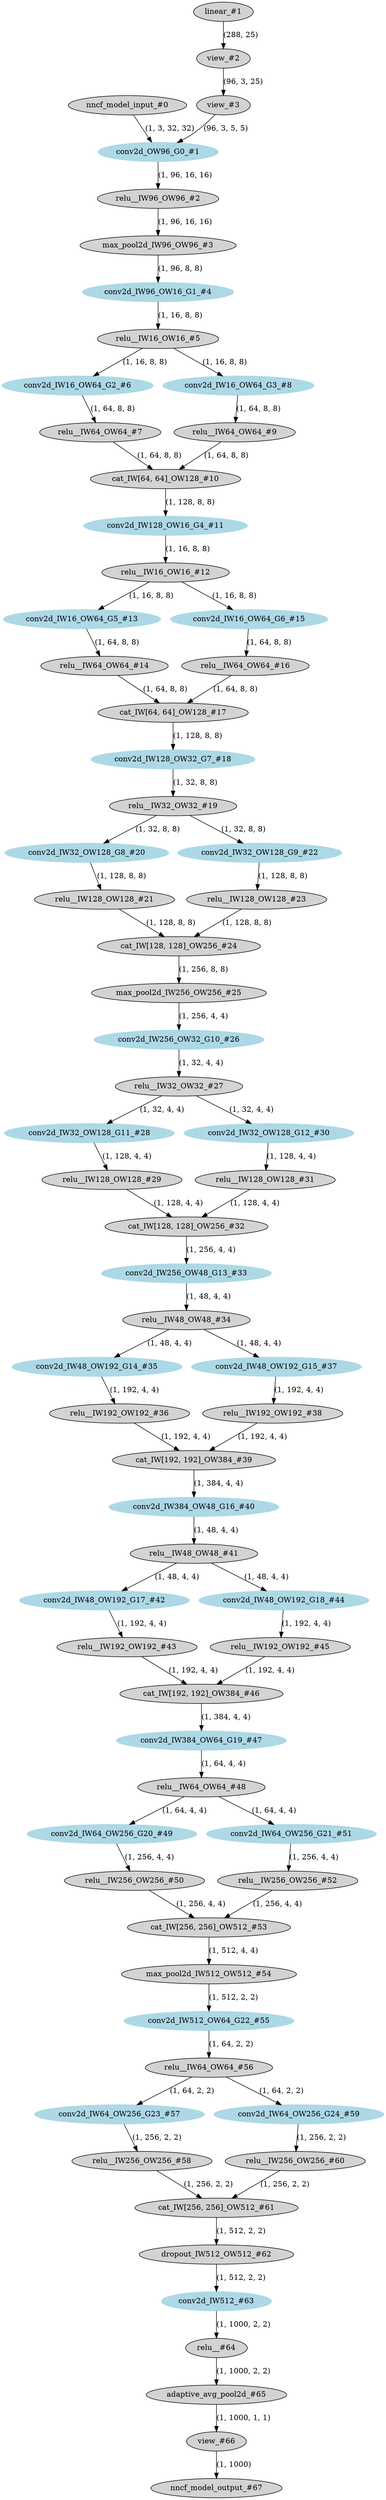 strict digraph  {
"0 /nncf_model_input_0" [id=0, label="nncf_model_input_#0", style=filled, type=nncf_model_input];
"1 SqueezeNet/Sequential[features]/NNCFConv2d[0]/ModuleDict[pre_ops]/UpdateWeight[3]/ElasticKernelConv2DOp[op]/linear_0" [id=1, label="linear_#1", style=filled, type=linear];
"2 SqueezeNet/Sequential[features]/NNCFConv2d[0]/ModuleDict[pre_ops]/UpdateWeight[3]/ElasticKernelConv2DOp[op]/view_0" [id=2, label="view_#2", style=filled, type=view];
"3 SqueezeNet/Sequential[features]/NNCFConv2d[0]/ModuleDict[pre_ops]/UpdateWeight[3]/ElasticKernelConv2DOp[op]/view_1" [id=3, label="view_#3", style=filled, type=view];
"4 SqueezeNet/Sequential[features]/NNCFConv2d[0]/conv2d_0" [color=lightblue, id=4, label="conv2d_OW96_G0_#1", style=filled, type=conv2d];
"5 SqueezeNet/Sequential[features]/ReLU[1]/relu__0" [id=5, label="relu__IW96_OW96_#2", style=filled, type=relu_];
"6 SqueezeNet/Sequential[features]/MaxPool2d[2]/max_pool2d_0" [id=6, label="max_pool2d_IW96_OW96_#3", style=filled, type=max_pool2d];
"7 SqueezeNet/Sequential[features]/Fire[3]/NNCFConv2d[squeeze]/conv2d_0" [color=lightblue, id=7, label="conv2d_IW96_OW16_G1_#4", style=filled, type=conv2d];
"8 SqueezeNet/Sequential[features]/Fire[3]/ReLU[squeeze_activation]/relu__0" [id=8, label="relu__IW16_OW16_#5", style=filled, type=relu_];
"9 SqueezeNet/Sequential[features]/Fire[3]/NNCFConv2d[expand1x1]/conv2d_0" [color=lightblue, id=9, label="conv2d_IW16_OW64_G2_#6", style=filled, type=conv2d];
"10 SqueezeNet/Sequential[features]/Fire[3]/ReLU[expand1x1_activation]/relu__0" [id=10, label="relu__IW64_OW64_#7", style=filled, type=relu_];
"11 SqueezeNet/Sequential[features]/Fire[3]/NNCFConv2d[expand3x3]/conv2d_0" [color=lightblue, id=11, label="conv2d_IW16_OW64_G3_#8", style=filled, type=conv2d];
"12 SqueezeNet/Sequential[features]/Fire[3]/ReLU[expand3x3_activation]/relu__0" [id=12, label="relu__IW64_OW64_#9", style=filled, type=relu_];
"13 SqueezeNet/Sequential[features]/Fire[3]/cat_0" [id=13, label="cat_IW[64, 64]_OW128_#10", style=filled, type=cat];
"14 SqueezeNet/Sequential[features]/Fire[4]/NNCFConv2d[squeeze]/conv2d_0" [color=lightblue, id=14, label="conv2d_IW128_OW16_G4_#11", style=filled, type=conv2d];
"15 SqueezeNet/Sequential[features]/Fire[4]/ReLU[squeeze_activation]/relu__0" [id=15, label="relu__IW16_OW16_#12", style=filled, type=relu_];
"16 SqueezeNet/Sequential[features]/Fire[4]/NNCFConv2d[expand1x1]/conv2d_0" [color=lightblue, id=16, label="conv2d_IW16_OW64_G5_#13", style=filled, type=conv2d];
"17 SqueezeNet/Sequential[features]/Fire[4]/ReLU[expand1x1_activation]/relu__0" [id=17, label="relu__IW64_OW64_#14", style=filled, type=relu_];
"18 SqueezeNet/Sequential[features]/Fire[4]/NNCFConv2d[expand3x3]/conv2d_0" [color=lightblue, id=18, label="conv2d_IW16_OW64_G6_#15", style=filled, type=conv2d];
"19 SqueezeNet/Sequential[features]/Fire[4]/ReLU[expand3x3_activation]/relu__0" [id=19, label="relu__IW64_OW64_#16", style=filled, type=relu_];
"20 SqueezeNet/Sequential[features]/Fire[4]/cat_0" [id=20, label="cat_IW[64, 64]_OW128_#17", style=filled, type=cat];
"21 SqueezeNet/Sequential[features]/Fire[5]/NNCFConv2d[squeeze]/conv2d_0" [color=lightblue, id=21, label="conv2d_IW128_OW32_G7_#18", style=filled, type=conv2d];
"22 SqueezeNet/Sequential[features]/Fire[5]/ReLU[squeeze_activation]/relu__0" [id=22, label="relu__IW32_OW32_#19", style=filled, type=relu_];
"23 SqueezeNet/Sequential[features]/Fire[5]/NNCFConv2d[expand1x1]/conv2d_0" [color=lightblue, id=23, label="conv2d_IW32_OW128_G8_#20", style=filled, type=conv2d];
"24 SqueezeNet/Sequential[features]/Fire[5]/ReLU[expand1x1_activation]/relu__0" [id=24, label="relu__IW128_OW128_#21", style=filled, type=relu_];
"25 SqueezeNet/Sequential[features]/Fire[5]/NNCFConv2d[expand3x3]/conv2d_0" [color=lightblue, id=25, label="conv2d_IW32_OW128_G9_#22", style=filled, type=conv2d];
"26 SqueezeNet/Sequential[features]/Fire[5]/ReLU[expand3x3_activation]/relu__0" [id=26, label="relu__IW128_OW128_#23", style=filled, type=relu_];
"27 SqueezeNet/Sequential[features]/Fire[5]/cat_0" [id=27, label="cat_IW[128, 128]_OW256_#24", style=filled, type=cat];
"28 SqueezeNet/Sequential[features]/MaxPool2d[6]/max_pool2d_0" [id=28, label="max_pool2d_IW256_OW256_#25", style=filled, type=max_pool2d];
"29 SqueezeNet/Sequential[features]/Fire[7]/NNCFConv2d[squeeze]/conv2d_0" [color=lightblue, id=29, label="conv2d_IW256_OW32_G10_#26", style=filled, type=conv2d];
"30 SqueezeNet/Sequential[features]/Fire[7]/ReLU[squeeze_activation]/relu__0" [id=30, label="relu__IW32_OW32_#27", style=filled, type=relu_];
"31 SqueezeNet/Sequential[features]/Fire[7]/NNCFConv2d[expand1x1]/conv2d_0" [color=lightblue, id=31, label="conv2d_IW32_OW128_G11_#28", style=filled, type=conv2d];
"32 SqueezeNet/Sequential[features]/Fire[7]/ReLU[expand1x1_activation]/relu__0" [id=32, label="relu__IW128_OW128_#29", style=filled, type=relu_];
"33 SqueezeNet/Sequential[features]/Fire[7]/NNCFConv2d[expand3x3]/conv2d_0" [color=lightblue, id=33, label="conv2d_IW32_OW128_G12_#30", style=filled, type=conv2d];
"34 SqueezeNet/Sequential[features]/Fire[7]/ReLU[expand3x3_activation]/relu__0" [id=34, label="relu__IW128_OW128_#31", style=filled, type=relu_];
"35 SqueezeNet/Sequential[features]/Fire[7]/cat_0" [id=35, label="cat_IW[128, 128]_OW256_#32", style=filled, type=cat];
"36 SqueezeNet/Sequential[features]/Fire[8]/NNCFConv2d[squeeze]/conv2d_0" [color=lightblue, id=36, label="conv2d_IW256_OW48_G13_#33", style=filled, type=conv2d];
"37 SqueezeNet/Sequential[features]/Fire[8]/ReLU[squeeze_activation]/relu__0" [id=37, label="relu__IW48_OW48_#34", style=filled, type=relu_];
"38 SqueezeNet/Sequential[features]/Fire[8]/NNCFConv2d[expand1x1]/conv2d_0" [color=lightblue, id=38, label="conv2d_IW48_OW192_G14_#35", style=filled, type=conv2d];
"39 SqueezeNet/Sequential[features]/Fire[8]/ReLU[expand1x1_activation]/relu__0" [id=39, label="relu__IW192_OW192_#36", style=filled, type=relu_];
"40 SqueezeNet/Sequential[features]/Fire[8]/NNCFConv2d[expand3x3]/conv2d_0" [color=lightblue, id=40, label="conv2d_IW48_OW192_G15_#37", style=filled, type=conv2d];
"41 SqueezeNet/Sequential[features]/Fire[8]/ReLU[expand3x3_activation]/relu__0" [id=41, label="relu__IW192_OW192_#38", style=filled, type=relu_];
"42 SqueezeNet/Sequential[features]/Fire[8]/cat_0" [id=42, label="cat_IW[192, 192]_OW384_#39", style=filled, type=cat];
"43 SqueezeNet/Sequential[features]/Fire[9]/NNCFConv2d[squeeze]/conv2d_0" [color=lightblue, id=43, label="conv2d_IW384_OW48_G16_#40", style=filled, type=conv2d];
"44 SqueezeNet/Sequential[features]/Fire[9]/ReLU[squeeze_activation]/relu__0" [id=44, label="relu__IW48_OW48_#41", style=filled, type=relu_];
"45 SqueezeNet/Sequential[features]/Fire[9]/NNCFConv2d[expand1x1]/conv2d_0" [color=lightblue, id=45, label="conv2d_IW48_OW192_G17_#42", style=filled, type=conv2d];
"46 SqueezeNet/Sequential[features]/Fire[9]/ReLU[expand1x1_activation]/relu__0" [id=46, label="relu__IW192_OW192_#43", style=filled, type=relu_];
"47 SqueezeNet/Sequential[features]/Fire[9]/NNCFConv2d[expand3x3]/conv2d_0" [color=lightblue, id=47, label="conv2d_IW48_OW192_G18_#44", style=filled, type=conv2d];
"48 SqueezeNet/Sequential[features]/Fire[9]/ReLU[expand3x3_activation]/relu__0" [id=48, label="relu__IW192_OW192_#45", style=filled, type=relu_];
"49 SqueezeNet/Sequential[features]/Fire[9]/cat_0" [id=49, label="cat_IW[192, 192]_OW384_#46", style=filled, type=cat];
"50 SqueezeNet/Sequential[features]/Fire[10]/NNCFConv2d[squeeze]/conv2d_0" [color=lightblue, id=50, label="conv2d_IW384_OW64_G19_#47", style=filled, type=conv2d];
"51 SqueezeNet/Sequential[features]/Fire[10]/ReLU[squeeze_activation]/relu__0" [id=51, label="relu__IW64_OW64_#48", style=filled, type=relu_];
"52 SqueezeNet/Sequential[features]/Fire[10]/NNCFConv2d[expand1x1]/conv2d_0" [color=lightblue, id=52, label="conv2d_IW64_OW256_G20_#49", style=filled, type=conv2d];
"53 SqueezeNet/Sequential[features]/Fire[10]/ReLU[expand1x1_activation]/relu__0" [id=53, label="relu__IW256_OW256_#50", style=filled, type=relu_];
"54 SqueezeNet/Sequential[features]/Fire[10]/NNCFConv2d[expand3x3]/conv2d_0" [color=lightblue, id=54, label="conv2d_IW64_OW256_G21_#51", style=filled, type=conv2d];
"55 SqueezeNet/Sequential[features]/Fire[10]/ReLU[expand3x3_activation]/relu__0" [id=55, label="relu__IW256_OW256_#52", style=filled, type=relu_];
"56 SqueezeNet/Sequential[features]/Fire[10]/cat_0" [id=56, label="cat_IW[256, 256]_OW512_#53", style=filled, type=cat];
"57 SqueezeNet/Sequential[features]/MaxPool2d[11]/max_pool2d_0" [id=57, label="max_pool2d_IW512_OW512_#54", style=filled, type=max_pool2d];
"58 SqueezeNet/Sequential[features]/Fire[12]/NNCFConv2d[squeeze]/conv2d_0" [color=lightblue, id=58, label="conv2d_IW512_OW64_G22_#55", style=filled, type=conv2d];
"59 SqueezeNet/Sequential[features]/Fire[12]/ReLU[squeeze_activation]/relu__0" [id=59, label="relu__IW64_OW64_#56", style=filled, type=relu_];
"60 SqueezeNet/Sequential[features]/Fire[12]/NNCFConv2d[expand1x1]/conv2d_0" [color=lightblue, id=60, label="conv2d_IW64_OW256_G23_#57", style=filled, type=conv2d];
"61 SqueezeNet/Sequential[features]/Fire[12]/ReLU[expand1x1_activation]/relu__0" [id=61, label="relu__IW256_OW256_#58", style=filled, type=relu_];
"62 SqueezeNet/Sequential[features]/Fire[12]/NNCFConv2d[expand3x3]/conv2d_0" [color=lightblue, id=62, label="conv2d_IW64_OW256_G24_#59", style=filled, type=conv2d];
"63 SqueezeNet/Sequential[features]/Fire[12]/ReLU[expand3x3_activation]/relu__0" [id=63, label="relu__IW256_OW256_#60", style=filled, type=relu_];
"64 SqueezeNet/Sequential[features]/Fire[12]/cat_0" [id=64, label="cat_IW[256, 256]_OW512_#61", style=filled, type=cat];
"65 SqueezeNet/Sequential[classifier]/Dropout[0]/dropout_0" [id=65, label="dropout_IW512_OW512_#62", style=filled, type=dropout];
"66 SqueezeNet/Sequential[classifier]/NNCFConv2d[1]/conv2d_0" [color=lightblue, id=66, label="conv2d_IW512_#63", style=filled, type=conv2d];
"67 SqueezeNet/Sequential[classifier]/ReLU[2]/relu__0" [id=67, label="relu__#64", style=filled, type=relu_];
"68 SqueezeNet/Sequential[classifier]/AdaptiveAvgPool2d[3]/adaptive_avg_pool2d_0" [id=68, label="adaptive_avg_pool2d_#65", style=filled, type=adaptive_avg_pool2d];
"69 SqueezeNet/view_0" [id=69, label="view_#66", style=filled, type=view];
"70 /nncf_model_output_0" [id=70, label="nncf_model_output_#67", style=filled, type=nncf_model_output];
"0 /nncf_model_input_0" -> "4 SqueezeNet/Sequential[features]/NNCFConv2d[0]/conv2d_0"  [label="(1, 3, 32, 32)", style=solid];
"1 SqueezeNet/Sequential[features]/NNCFConv2d[0]/ModuleDict[pre_ops]/UpdateWeight[3]/ElasticKernelConv2DOp[op]/linear_0" -> "2 SqueezeNet/Sequential[features]/NNCFConv2d[0]/ModuleDict[pre_ops]/UpdateWeight[3]/ElasticKernelConv2DOp[op]/view_0"  [label="(288, 25)", style=solid];
"2 SqueezeNet/Sequential[features]/NNCFConv2d[0]/ModuleDict[pre_ops]/UpdateWeight[3]/ElasticKernelConv2DOp[op]/view_0" -> "3 SqueezeNet/Sequential[features]/NNCFConv2d[0]/ModuleDict[pre_ops]/UpdateWeight[3]/ElasticKernelConv2DOp[op]/view_1"  [label="(96, 3, 25)", style=solid];
"3 SqueezeNet/Sequential[features]/NNCFConv2d[0]/ModuleDict[pre_ops]/UpdateWeight[3]/ElasticKernelConv2DOp[op]/view_1" -> "4 SqueezeNet/Sequential[features]/NNCFConv2d[0]/conv2d_0"  [label="(96, 3, 5, 5)", style=solid];
"4 SqueezeNet/Sequential[features]/NNCFConv2d[0]/conv2d_0" -> "5 SqueezeNet/Sequential[features]/ReLU[1]/relu__0"  [label="(1, 96, 16, 16)", style=solid];
"5 SqueezeNet/Sequential[features]/ReLU[1]/relu__0" -> "6 SqueezeNet/Sequential[features]/MaxPool2d[2]/max_pool2d_0"  [label="(1, 96, 16, 16)", style=solid];
"6 SqueezeNet/Sequential[features]/MaxPool2d[2]/max_pool2d_0" -> "7 SqueezeNet/Sequential[features]/Fire[3]/NNCFConv2d[squeeze]/conv2d_0"  [label="(1, 96, 8, 8)", style=solid];
"7 SqueezeNet/Sequential[features]/Fire[3]/NNCFConv2d[squeeze]/conv2d_0" -> "8 SqueezeNet/Sequential[features]/Fire[3]/ReLU[squeeze_activation]/relu__0"  [label="(1, 16, 8, 8)", style=solid];
"8 SqueezeNet/Sequential[features]/Fire[3]/ReLU[squeeze_activation]/relu__0" -> "9 SqueezeNet/Sequential[features]/Fire[3]/NNCFConv2d[expand1x1]/conv2d_0"  [label="(1, 16, 8, 8)", style=solid];
"8 SqueezeNet/Sequential[features]/Fire[3]/ReLU[squeeze_activation]/relu__0" -> "11 SqueezeNet/Sequential[features]/Fire[3]/NNCFConv2d[expand3x3]/conv2d_0"  [label="(1, 16, 8, 8)", style=solid];
"9 SqueezeNet/Sequential[features]/Fire[3]/NNCFConv2d[expand1x1]/conv2d_0" -> "10 SqueezeNet/Sequential[features]/Fire[3]/ReLU[expand1x1_activation]/relu__0"  [label="(1, 64, 8, 8)", style=solid];
"10 SqueezeNet/Sequential[features]/Fire[3]/ReLU[expand1x1_activation]/relu__0" -> "13 SqueezeNet/Sequential[features]/Fire[3]/cat_0"  [label="(1, 64, 8, 8)", style=solid];
"11 SqueezeNet/Sequential[features]/Fire[3]/NNCFConv2d[expand3x3]/conv2d_0" -> "12 SqueezeNet/Sequential[features]/Fire[3]/ReLU[expand3x3_activation]/relu__0"  [label="(1, 64, 8, 8)", style=solid];
"12 SqueezeNet/Sequential[features]/Fire[3]/ReLU[expand3x3_activation]/relu__0" -> "13 SqueezeNet/Sequential[features]/Fire[3]/cat_0"  [label="(1, 64, 8, 8)", style=solid];
"13 SqueezeNet/Sequential[features]/Fire[3]/cat_0" -> "14 SqueezeNet/Sequential[features]/Fire[4]/NNCFConv2d[squeeze]/conv2d_0"  [label="(1, 128, 8, 8)", style=solid];
"14 SqueezeNet/Sequential[features]/Fire[4]/NNCFConv2d[squeeze]/conv2d_0" -> "15 SqueezeNet/Sequential[features]/Fire[4]/ReLU[squeeze_activation]/relu__0"  [label="(1, 16, 8, 8)", style=solid];
"15 SqueezeNet/Sequential[features]/Fire[4]/ReLU[squeeze_activation]/relu__0" -> "16 SqueezeNet/Sequential[features]/Fire[4]/NNCFConv2d[expand1x1]/conv2d_0"  [label="(1, 16, 8, 8)", style=solid];
"15 SqueezeNet/Sequential[features]/Fire[4]/ReLU[squeeze_activation]/relu__0" -> "18 SqueezeNet/Sequential[features]/Fire[4]/NNCFConv2d[expand3x3]/conv2d_0"  [label="(1, 16, 8, 8)", style=solid];
"16 SqueezeNet/Sequential[features]/Fire[4]/NNCFConv2d[expand1x1]/conv2d_0" -> "17 SqueezeNet/Sequential[features]/Fire[4]/ReLU[expand1x1_activation]/relu__0"  [label="(1, 64, 8, 8)", style=solid];
"17 SqueezeNet/Sequential[features]/Fire[4]/ReLU[expand1x1_activation]/relu__0" -> "20 SqueezeNet/Sequential[features]/Fire[4]/cat_0"  [label="(1, 64, 8, 8)", style=solid];
"18 SqueezeNet/Sequential[features]/Fire[4]/NNCFConv2d[expand3x3]/conv2d_0" -> "19 SqueezeNet/Sequential[features]/Fire[4]/ReLU[expand3x3_activation]/relu__0"  [label="(1, 64, 8, 8)", style=solid];
"19 SqueezeNet/Sequential[features]/Fire[4]/ReLU[expand3x3_activation]/relu__0" -> "20 SqueezeNet/Sequential[features]/Fire[4]/cat_0"  [label="(1, 64, 8, 8)", style=solid];
"20 SqueezeNet/Sequential[features]/Fire[4]/cat_0" -> "21 SqueezeNet/Sequential[features]/Fire[5]/NNCFConv2d[squeeze]/conv2d_0"  [label="(1, 128, 8, 8)", style=solid];
"21 SqueezeNet/Sequential[features]/Fire[5]/NNCFConv2d[squeeze]/conv2d_0" -> "22 SqueezeNet/Sequential[features]/Fire[5]/ReLU[squeeze_activation]/relu__0"  [label="(1, 32, 8, 8)", style=solid];
"22 SqueezeNet/Sequential[features]/Fire[5]/ReLU[squeeze_activation]/relu__0" -> "23 SqueezeNet/Sequential[features]/Fire[5]/NNCFConv2d[expand1x1]/conv2d_0"  [label="(1, 32, 8, 8)", style=solid];
"22 SqueezeNet/Sequential[features]/Fire[5]/ReLU[squeeze_activation]/relu__0" -> "25 SqueezeNet/Sequential[features]/Fire[5]/NNCFConv2d[expand3x3]/conv2d_0"  [label="(1, 32, 8, 8)", style=solid];
"23 SqueezeNet/Sequential[features]/Fire[5]/NNCFConv2d[expand1x1]/conv2d_0" -> "24 SqueezeNet/Sequential[features]/Fire[5]/ReLU[expand1x1_activation]/relu__0"  [label="(1, 128, 8, 8)", style=solid];
"24 SqueezeNet/Sequential[features]/Fire[5]/ReLU[expand1x1_activation]/relu__0" -> "27 SqueezeNet/Sequential[features]/Fire[5]/cat_0"  [label="(1, 128, 8, 8)", style=solid];
"25 SqueezeNet/Sequential[features]/Fire[5]/NNCFConv2d[expand3x3]/conv2d_0" -> "26 SqueezeNet/Sequential[features]/Fire[5]/ReLU[expand3x3_activation]/relu__0"  [label="(1, 128, 8, 8)", style=solid];
"26 SqueezeNet/Sequential[features]/Fire[5]/ReLU[expand3x3_activation]/relu__0" -> "27 SqueezeNet/Sequential[features]/Fire[5]/cat_0"  [label="(1, 128, 8, 8)", style=solid];
"27 SqueezeNet/Sequential[features]/Fire[5]/cat_0" -> "28 SqueezeNet/Sequential[features]/MaxPool2d[6]/max_pool2d_0"  [label="(1, 256, 8, 8)", style=solid];
"28 SqueezeNet/Sequential[features]/MaxPool2d[6]/max_pool2d_0" -> "29 SqueezeNet/Sequential[features]/Fire[7]/NNCFConv2d[squeeze]/conv2d_0"  [label="(1, 256, 4, 4)", style=solid];
"29 SqueezeNet/Sequential[features]/Fire[7]/NNCFConv2d[squeeze]/conv2d_0" -> "30 SqueezeNet/Sequential[features]/Fire[7]/ReLU[squeeze_activation]/relu__0"  [label="(1, 32, 4, 4)", style=solid];
"30 SqueezeNet/Sequential[features]/Fire[7]/ReLU[squeeze_activation]/relu__0" -> "31 SqueezeNet/Sequential[features]/Fire[7]/NNCFConv2d[expand1x1]/conv2d_0"  [label="(1, 32, 4, 4)", style=solid];
"30 SqueezeNet/Sequential[features]/Fire[7]/ReLU[squeeze_activation]/relu__0" -> "33 SqueezeNet/Sequential[features]/Fire[7]/NNCFConv2d[expand3x3]/conv2d_0"  [label="(1, 32, 4, 4)", style=solid];
"31 SqueezeNet/Sequential[features]/Fire[7]/NNCFConv2d[expand1x1]/conv2d_0" -> "32 SqueezeNet/Sequential[features]/Fire[7]/ReLU[expand1x1_activation]/relu__0"  [label="(1, 128, 4, 4)", style=solid];
"32 SqueezeNet/Sequential[features]/Fire[7]/ReLU[expand1x1_activation]/relu__0" -> "35 SqueezeNet/Sequential[features]/Fire[7]/cat_0"  [label="(1, 128, 4, 4)", style=solid];
"33 SqueezeNet/Sequential[features]/Fire[7]/NNCFConv2d[expand3x3]/conv2d_0" -> "34 SqueezeNet/Sequential[features]/Fire[7]/ReLU[expand3x3_activation]/relu__0"  [label="(1, 128, 4, 4)", style=solid];
"34 SqueezeNet/Sequential[features]/Fire[7]/ReLU[expand3x3_activation]/relu__0" -> "35 SqueezeNet/Sequential[features]/Fire[7]/cat_0"  [label="(1, 128, 4, 4)", style=solid];
"35 SqueezeNet/Sequential[features]/Fire[7]/cat_0" -> "36 SqueezeNet/Sequential[features]/Fire[8]/NNCFConv2d[squeeze]/conv2d_0"  [label="(1, 256, 4, 4)", style=solid];
"36 SqueezeNet/Sequential[features]/Fire[8]/NNCFConv2d[squeeze]/conv2d_0" -> "37 SqueezeNet/Sequential[features]/Fire[8]/ReLU[squeeze_activation]/relu__0"  [label="(1, 48, 4, 4)", style=solid];
"37 SqueezeNet/Sequential[features]/Fire[8]/ReLU[squeeze_activation]/relu__0" -> "38 SqueezeNet/Sequential[features]/Fire[8]/NNCFConv2d[expand1x1]/conv2d_0"  [label="(1, 48, 4, 4)", style=solid];
"37 SqueezeNet/Sequential[features]/Fire[8]/ReLU[squeeze_activation]/relu__0" -> "40 SqueezeNet/Sequential[features]/Fire[8]/NNCFConv2d[expand3x3]/conv2d_0"  [label="(1, 48, 4, 4)", style=solid];
"38 SqueezeNet/Sequential[features]/Fire[8]/NNCFConv2d[expand1x1]/conv2d_0" -> "39 SqueezeNet/Sequential[features]/Fire[8]/ReLU[expand1x1_activation]/relu__0"  [label="(1, 192, 4, 4)", style=solid];
"39 SqueezeNet/Sequential[features]/Fire[8]/ReLU[expand1x1_activation]/relu__0" -> "42 SqueezeNet/Sequential[features]/Fire[8]/cat_0"  [label="(1, 192, 4, 4)", style=solid];
"40 SqueezeNet/Sequential[features]/Fire[8]/NNCFConv2d[expand3x3]/conv2d_0" -> "41 SqueezeNet/Sequential[features]/Fire[8]/ReLU[expand3x3_activation]/relu__0"  [label="(1, 192, 4, 4)", style=solid];
"41 SqueezeNet/Sequential[features]/Fire[8]/ReLU[expand3x3_activation]/relu__0" -> "42 SqueezeNet/Sequential[features]/Fire[8]/cat_0"  [label="(1, 192, 4, 4)", style=solid];
"42 SqueezeNet/Sequential[features]/Fire[8]/cat_0" -> "43 SqueezeNet/Sequential[features]/Fire[9]/NNCFConv2d[squeeze]/conv2d_0"  [label="(1, 384, 4, 4)", style=solid];
"43 SqueezeNet/Sequential[features]/Fire[9]/NNCFConv2d[squeeze]/conv2d_0" -> "44 SqueezeNet/Sequential[features]/Fire[9]/ReLU[squeeze_activation]/relu__0"  [label="(1, 48, 4, 4)", style=solid];
"44 SqueezeNet/Sequential[features]/Fire[9]/ReLU[squeeze_activation]/relu__0" -> "45 SqueezeNet/Sequential[features]/Fire[9]/NNCFConv2d[expand1x1]/conv2d_0"  [label="(1, 48, 4, 4)", style=solid];
"44 SqueezeNet/Sequential[features]/Fire[9]/ReLU[squeeze_activation]/relu__0" -> "47 SqueezeNet/Sequential[features]/Fire[9]/NNCFConv2d[expand3x3]/conv2d_0"  [label="(1, 48, 4, 4)", style=solid];
"45 SqueezeNet/Sequential[features]/Fire[9]/NNCFConv2d[expand1x1]/conv2d_0" -> "46 SqueezeNet/Sequential[features]/Fire[9]/ReLU[expand1x1_activation]/relu__0"  [label="(1, 192, 4, 4)", style=solid];
"46 SqueezeNet/Sequential[features]/Fire[9]/ReLU[expand1x1_activation]/relu__0" -> "49 SqueezeNet/Sequential[features]/Fire[9]/cat_0"  [label="(1, 192, 4, 4)", style=solid];
"47 SqueezeNet/Sequential[features]/Fire[9]/NNCFConv2d[expand3x3]/conv2d_0" -> "48 SqueezeNet/Sequential[features]/Fire[9]/ReLU[expand3x3_activation]/relu__0"  [label="(1, 192, 4, 4)", style=solid];
"48 SqueezeNet/Sequential[features]/Fire[9]/ReLU[expand3x3_activation]/relu__0" -> "49 SqueezeNet/Sequential[features]/Fire[9]/cat_0"  [label="(1, 192, 4, 4)", style=solid];
"49 SqueezeNet/Sequential[features]/Fire[9]/cat_0" -> "50 SqueezeNet/Sequential[features]/Fire[10]/NNCFConv2d[squeeze]/conv2d_0"  [label="(1, 384, 4, 4)", style=solid];
"50 SqueezeNet/Sequential[features]/Fire[10]/NNCFConv2d[squeeze]/conv2d_0" -> "51 SqueezeNet/Sequential[features]/Fire[10]/ReLU[squeeze_activation]/relu__0"  [label="(1, 64, 4, 4)", style=solid];
"51 SqueezeNet/Sequential[features]/Fire[10]/ReLU[squeeze_activation]/relu__0" -> "52 SqueezeNet/Sequential[features]/Fire[10]/NNCFConv2d[expand1x1]/conv2d_0"  [label="(1, 64, 4, 4)", style=solid];
"51 SqueezeNet/Sequential[features]/Fire[10]/ReLU[squeeze_activation]/relu__0" -> "54 SqueezeNet/Sequential[features]/Fire[10]/NNCFConv2d[expand3x3]/conv2d_0"  [label="(1, 64, 4, 4)", style=solid];
"52 SqueezeNet/Sequential[features]/Fire[10]/NNCFConv2d[expand1x1]/conv2d_0" -> "53 SqueezeNet/Sequential[features]/Fire[10]/ReLU[expand1x1_activation]/relu__0"  [label="(1, 256, 4, 4)", style=solid];
"53 SqueezeNet/Sequential[features]/Fire[10]/ReLU[expand1x1_activation]/relu__0" -> "56 SqueezeNet/Sequential[features]/Fire[10]/cat_0"  [label="(1, 256, 4, 4)", style=solid];
"54 SqueezeNet/Sequential[features]/Fire[10]/NNCFConv2d[expand3x3]/conv2d_0" -> "55 SqueezeNet/Sequential[features]/Fire[10]/ReLU[expand3x3_activation]/relu__0"  [label="(1, 256, 4, 4)", style=solid];
"55 SqueezeNet/Sequential[features]/Fire[10]/ReLU[expand3x3_activation]/relu__0" -> "56 SqueezeNet/Sequential[features]/Fire[10]/cat_0"  [label="(1, 256, 4, 4)", style=solid];
"56 SqueezeNet/Sequential[features]/Fire[10]/cat_0" -> "57 SqueezeNet/Sequential[features]/MaxPool2d[11]/max_pool2d_0"  [label="(1, 512, 4, 4)", style=solid];
"57 SqueezeNet/Sequential[features]/MaxPool2d[11]/max_pool2d_0" -> "58 SqueezeNet/Sequential[features]/Fire[12]/NNCFConv2d[squeeze]/conv2d_0"  [label="(1, 512, 2, 2)", style=solid];
"58 SqueezeNet/Sequential[features]/Fire[12]/NNCFConv2d[squeeze]/conv2d_0" -> "59 SqueezeNet/Sequential[features]/Fire[12]/ReLU[squeeze_activation]/relu__0"  [label="(1, 64, 2, 2)", style=solid];
"59 SqueezeNet/Sequential[features]/Fire[12]/ReLU[squeeze_activation]/relu__0" -> "60 SqueezeNet/Sequential[features]/Fire[12]/NNCFConv2d[expand1x1]/conv2d_0"  [label="(1, 64, 2, 2)", style=solid];
"59 SqueezeNet/Sequential[features]/Fire[12]/ReLU[squeeze_activation]/relu__0" -> "62 SqueezeNet/Sequential[features]/Fire[12]/NNCFConv2d[expand3x3]/conv2d_0"  [label="(1, 64, 2, 2)", style=solid];
"60 SqueezeNet/Sequential[features]/Fire[12]/NNCFConv2d[expand1x1]/conv2d_0" -> "61 SqueezeNet/Sequential[features]/Fire[12]/ReLU[expand1x1_activation]/relu__0"  [label="(1, 256, 2, 2)", style=solid];
"61 SqueezeNet/Sequential[features]/Fire[12]/ReLU[expand1x1_activation]/relu__0" -> "64 SqueezeNet/Sequential[features]/Fire[12]/cat_0"  [label="(1, 256, 2, 2)", style=solid];
"62 SqueezeNet/Sequential[features]/Fire[12]/NNCFConv2d[expand3x3]/conv2d_0" -> "63 SqueezeNet/Sequential[features]/Fire[12]/ReLU[expand3x3_activation]/relu__0"  [label="(1, 256, 2, 2)", style=solid];
"63 SqueezeNet/Sequential[features]/Fire[12]/ReLU[expand3x3_activation]/relu__0" -> "64 SqueezeNet/Sequential[features]/Fire[12]/cat_0"  [label="(1, 256, 2, 2)", style=solid];
"64 SqueezeNet/Sequential[features]/Fire[12]/cat_0" -> "65 SqueezeNet/Sequential[classifier]/Dropout[0]/dropout_0"  [label="(1, 512, 2, 2)", style=solid];
"65 SqueezeNet/Sequential[classifier]/Dropout[0]/dropout_0" -> "66 SqueezeNet/Sequential[classifier]/NNCFConv2d[1]/conv2d_0"  [label="(1, 512, 2, 2)", style=solid];
"66 SqueezeNet/Sequential[classifier]/NNCFConv2d[1]/conv2d_0" -> "67 SqueezeNet/Sequential[classifier]/ReLU[2]/relu__0"  [label="(1, 1000, 2, 2)", style=solid];
"67 SqueezeNet/Sequential[classifier]/ReLU[2]/relu__0" -> "68 SqueezeNet/Sequential[classifier]/AdaptiveAvgPool2d[3]/adaptive_avg_pool2d_0"  [label="(1, 1000, 2, 2)", style=solid];
"68 SqueezeNet/Sequential[classifier]/AdaptiveAvgPool2d[3]/adaptive_avg_pool2d_0" -> "69 SqueezeNet/view_0"  [label="(1, 1000, 1, 1)", style=solid];
"69 SqueezeNet/view_0" -> "70 /nncf_model_output_0"  [label="(1, 1000)", style=solid];
}
